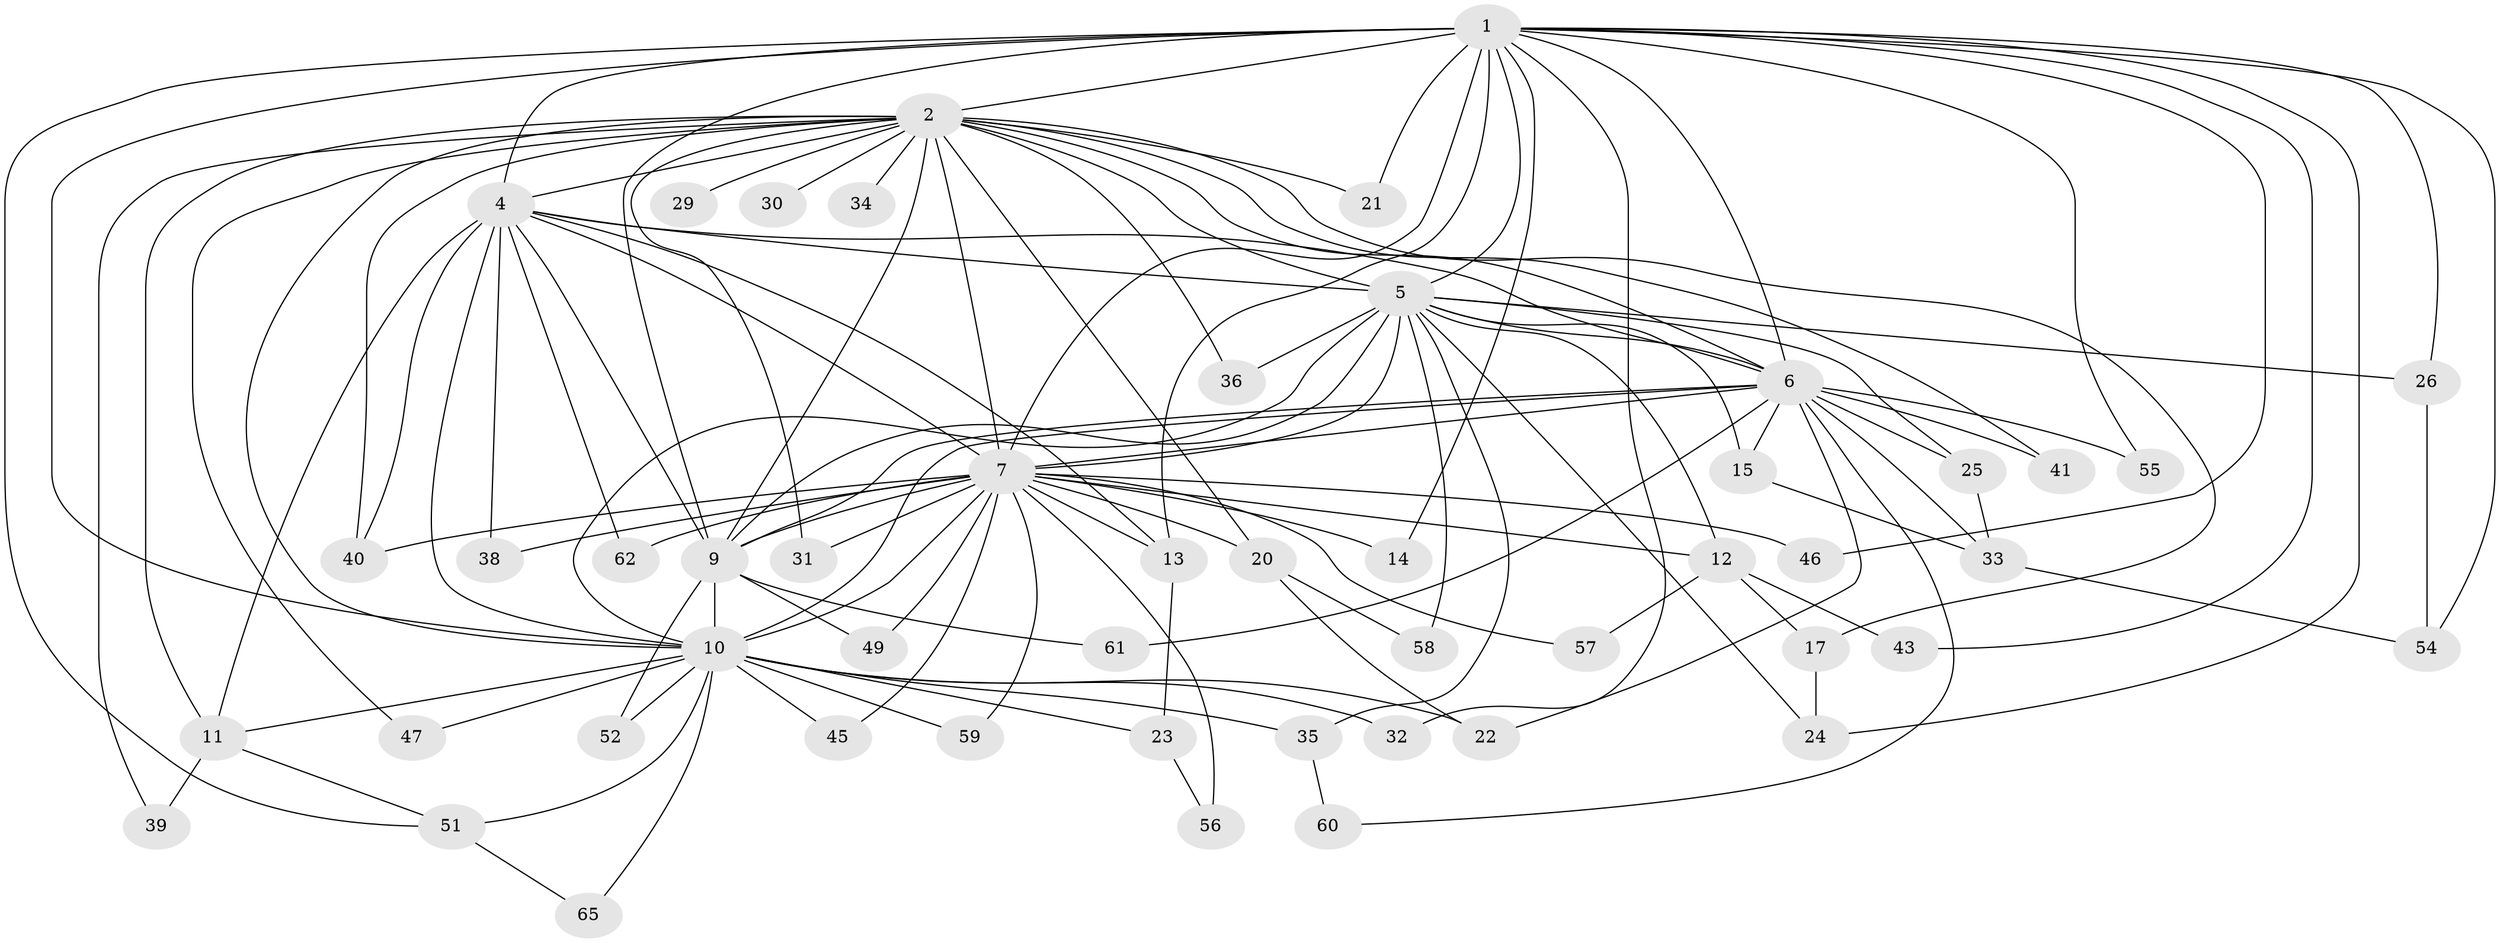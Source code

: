 // Generated by graph-tools (version 1.1) at 2025/51/02/27/25 19:51:48]
// undirected, 50 vertices, 117 edges
graph export_dot {
graph [start="1"]
  node [color=gray90,style=filled];
  1 [super="+19"];
  2 [super="+3"];
  4 [super="+63"];
  5 [super="+44"];
  6 [super="+42"];
  7 [super="+8"];
  9 [super="+67"];
  10 [super="+18"];
  11 [super="+64"];
  12 [super="+16"];
  13 [super="+28"];
  14;
  15;
  17;
  20 [super="+37"];
  21;
  22 [super="+50"];
  23;
  24 [super="+27"];
  25;
  26 [super="+66"];
  29;
  30;
  31;
  32;
  33 [super="+48"];
  34;
  35;
  36;
  38;
  39;
  40 [super="+68"];
  41;
  43;
  45;
  46;
  47;
  49;
  51 [super="+53"];
  52;
  54;
  55;
  56;
  57;
  58;
  59;
  60;
  61;
  62;
  65;
  1 -- 2 [weight=2];
  1 -- 4 [weight=2];
  1 -- 5;
  1 -- 6;
  1 -- 7 [weight=2];
  1 -- 9;
  1 -- 10;
  1 -- 14;
  1 -- 21;
  1 -- 24;
  1 -- 26;
  1 -- 32;
  1 -- 43;
  1 -- 51;
  1 -- 54;
  1 -- 46;
  1 -- 55;
  1 -- 13;
  2 -- 4 [weight=2];
  2 -- 5 [weight=2];
  2 -- 6 [weight=2];
  2 -- 7 [weight=4];
  2 -- 9 [weight=2];
  2 -- 10 [weight=3];
  2 -- 11;
  2 -- 21;
  2 -- 29 [weight=2];
  2 -- 30 [weight=2];
  2 -- 34 [weight=2];
  2 -- 36;
  2 -- 39;
  2 -- 47;
  2 -- 17;
  2 -- 20 [weight=2];
  2 -- 31;
  2 -- 40;
  2 -- 41;
  4 -- 5;
  4 -- 6;
  4 -- 7 [weight=2];
  4 -- 9;
  4 -- 10;
  4 -- 13;
  4 -- 38 [weight=2];
  4 -- 62;
  4 -- 11;
  4 -- 40;
  5 -- 6;
  5 -- 7 [weight=2];
  5 -- 9;
  5 -- 10 [weight=2];
  5 -- 15;
  5 -- 25;
  5 -- 26;
  5 -- 35;
  5 -- 36;
  5 -- 58;
  5 -- 24;
  5 -- 12;
  6 -- 7 [weight=2];
  6 -- 9;
  6 -- 10 [weight=2];
  6 -- 15;
  6 -- 22;
  6 -- 25;
  6 -- 33;
  6 -- 41;
  6 -- 55;
  6 -- 60;
  6 -- 61;
  7 -- 9 [weight=3];
  7 -- 10 [weight=2];
  7 -- 13;
  7 -- 20;
  7 -- 45;
  7 -- 46;
  7 -- 49;
  7 -- 56;
  7 -- 59;
  7 -- 38;
  7 -- 40;
  7 -- 12;
  7 -- 14;
  7 -- 57;
  7 -- 62;
  7 -- 31;
  9 -- 10;
  9 -- 49;
  9 -- 52;
  9 -- 61;
  10 -- 11;
  10 -- 22;
  10 -- 23;
  10 -- 35;
  10 -- 45;
  10 -- 47;
  10 -- 51;
  10 -- 52;
  10 -- 59;
  10 -- 65;
  10 -- 32;
  11 -- 39;
  11 -- 51;
  12 -- 17;
  12 -- 57;
  12 -- 43;
  13 -- 23;
  15 -- 33;
  17 -- 24;
  20 -- 58;
  20 -- 22;
  23 -- 56;
  25 -- 33;
  26 -- 54;
  33 -- 54;
  35 -- 60;
  51 -- 65;
}
